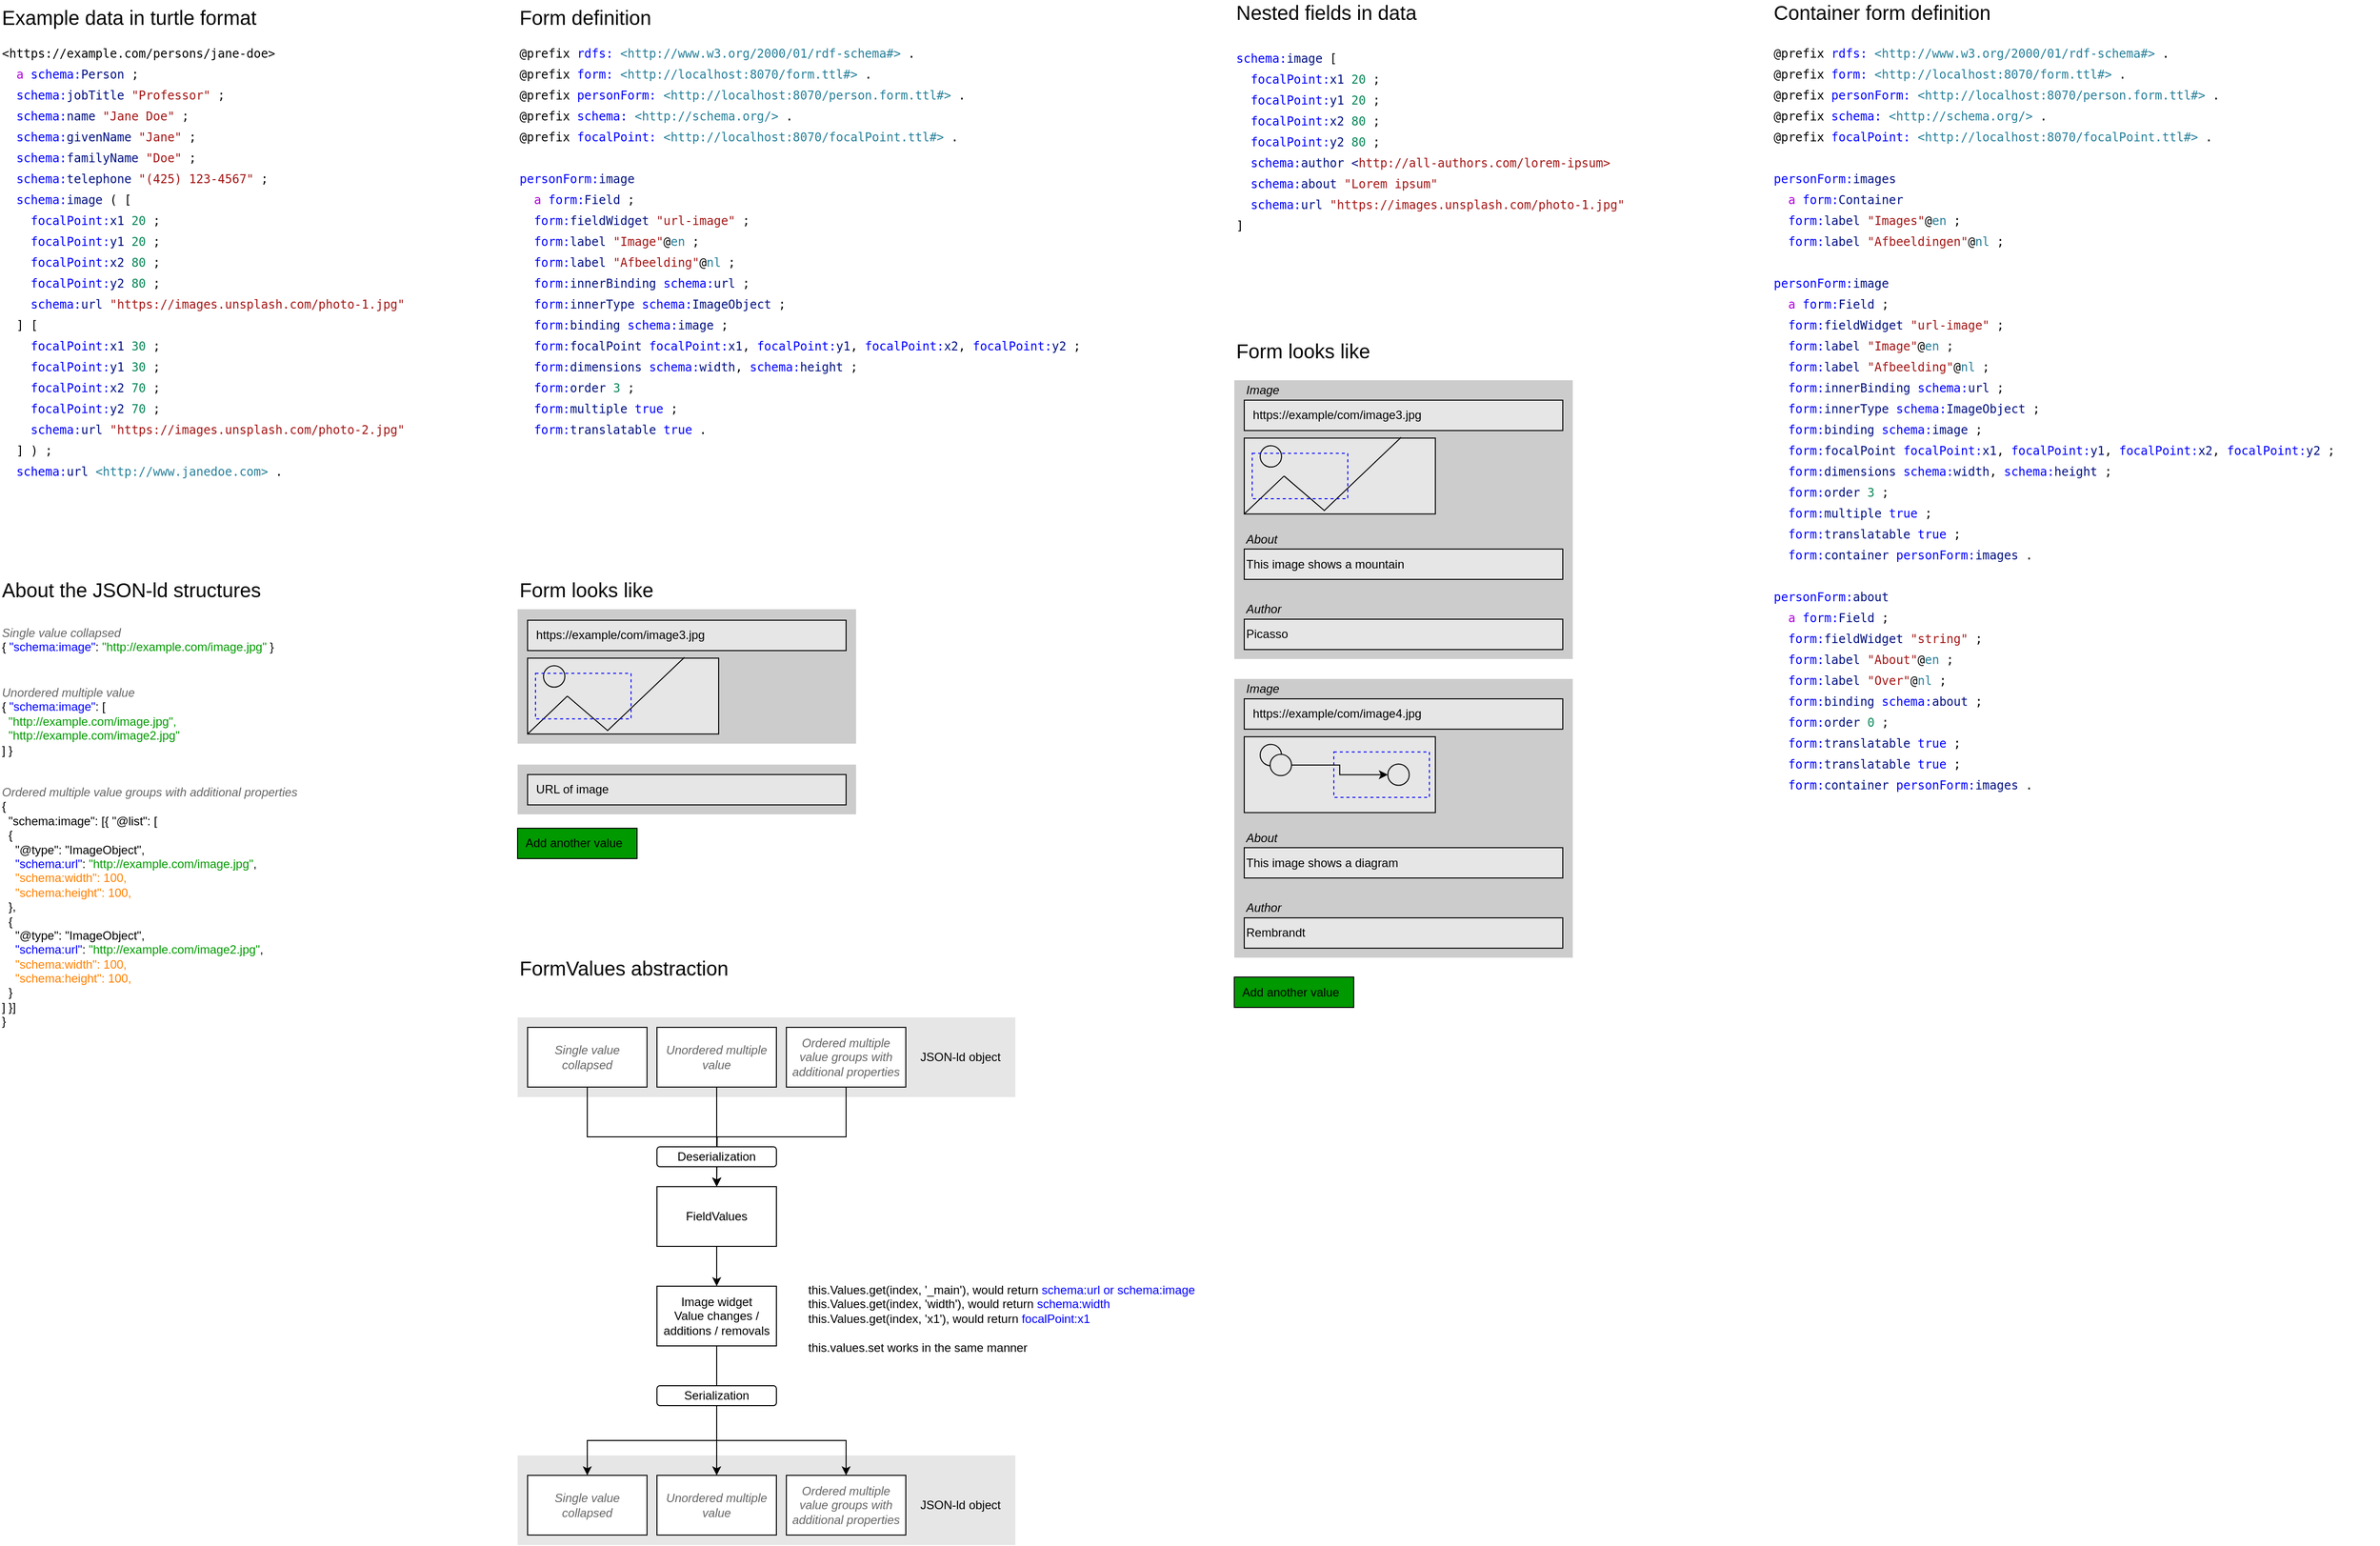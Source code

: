 <mxfile>
    <diagram id="XwklXfNZwkOFuMsSnyTB" name="Page-1">
        <mxGraphModel dx="1659" dy="1068" grid="1" gridSize="10" guides="1" tooltips="1" connect="1" arrows="1" fold="1" page="1" pageScale="1" pageWidth="850" pageHeight="1100" math="0" shadow="0">
            <root>
                <mxCell id="0"/>
                <mxCell id="1" parent="0"/>
                <mxCell id="105" value="" style="rounded=0;whiteSpace=wrap;html=1;dashed=1;align=left;strokeColor=none;fillColor=#CCCCCC;" vertex="1" parent="1">
                    <mxGeometry x="560" y="846.05" width="340" height="50" as="geometry"/>
                </mxCell>
                <mxCell id="32" value="" style="rounded=0;whiteSpace=wrap;html=1;align=center;strokeColor=none;fillColor=#E6E6E6;" vertex="1" parent="1">
                    <mxGeometry x="560" y="1100" width="500" height="80" as="geometry"/>
                </mxCell>
                <mxCell id="29" value="" style="rounded=0;whiteSpace=wrap;html=1;align=center;strokeColor=none;fillColor=#E6E6E6;" vertex="1" parent="1">
                    <mxGeometry x="560" y="1540" width="500" height="90" as="geometry"/>
                </mxCell>
                <mxCell id="2" value="&lt;font color=&quot;#666666&quot;&gt;&lt;i&gt;Ordered multiple value groups with additional&amp;nbsp;properties&lt;/i&gt;&lt;/font&gt;&lt;br&gt;{&lt;br&gt;&amp;nbsp; &quot;schema:image&quot;: [{ &quot;@list&quot;: [&lt;br&gt;&amp;nbsp; {&lt;br&gt;&amp;nbsp; &amp;nbsp; &quot;@type&quot;: &quot;ImageObject&quot;,&lt;br&gt;&amp;nbsp; &amp;nbsp; &lt;font color=&quot;#0000ff&quot;&gt;&quot;schema:url&quot;&lt;/font&gt;: &lt;font color=&quot;#009900&quot;&gt;&quot;http://example.com/image.jpg&quot;&lt;/font&gt;,&lt;br&gt;&lt;font color=&quot;#ff8000&quot;&gt;&amp;nbsp; &amp;nbsp; &quot;schema:width&quot;: 100,&lt;br&gt;&amp;nbsp; &amp;nbsp; &quot;schema:height&quot;: 100,&lt;/font&gt;&lt;br&gt;&amp;nbsp; },&lt;br&gt;&amp;nbsp; {&lt;br&gt;&amp;nbsp; &amp;nbsp; &quot;@type&quot;: &quot;ImageObject&quot;,&lt;br&gt;&amp;nbsp; &amp;nbsp; &lt;font color=&quot;#0000ff&quot;&gt;&quot;schema:url&quot;&lt;/font&gt;: &lt;font color=&quot;#009900&quot;&gt;&quot;http://example.com/image2.jpg&quot;&lt;/font&gt;,&lt;br&gt;&amp;nbsp; &amp;nbsp; &lt;font color=&quot;#ff8000&quot;&gt;&quot;schema:width&quot;: 100,&lt;br&gt;&amp;nbsp; &amp;nbsp; &quot;schema:height&quot;: 100,&lt;/font&gt;&lt;br&gt;&amp;nbsp; }&lt;br&gt;] }]&lt;br&gt;}" style="text;html=1;strokeColor=none;fillColor=none;align=left;verticalAlign=top;whiteSpace=wrap;rounded=0;" vertex="1" parent="1">
                    <mxGeometry x="40" y="860" width="380" height="240" as="geometry"/>
                </mxCell>
                <mxCell id="3" value="&lt;i&gt;&lt;font color=&quot;#666666&quot;&gt;Single value collapsed&lt;/font&gt;&lt;br&gt;&lt;/i&gt;{ &lt;font color=&quot;#0000ff&quot;&gt;&quot;schema:image&quot;&lt;/font&gt;: &lt;font color=&quot;#009900&quot;&gt;&quot;http://example.com/image.jpg&quot;&lt;/font&gt; }" style="text;html=1;strokeColor=none;fillColor=none;align=left;verticalAlign=top;whiteSpace=wrap;rounded=0;" vertex="1" parent="1">
                    <mxGeometry x="40" y="700" width="330" height="40" as="geometry"/>
                </mxCell>
                <mxCell id="4" value="&lt;i&gt;&lt;font color=&quot;#666666&quot;&gt;Unordered multiple value&lt;br&gt;&lt;/font&gt;&lt;/i&gt;{ &lt;font color=&quot;#0000ff&quot;&gt;&quot;schema:image&quot;&lt;/font&gt;: [&lt;br&gt;&amp;nbsp; &lt;font color=&quot;#009900&quot;&gt;&quot;http://example.com/image.jpg&quot;,&lt;br&gt;&amp;nbsp; &quot;http://example.com/image2.jpg&quot;&lt;/font&gt;&lt;br&gt;] }" style="text;html=1;strokeColor=none;fillColor=none;align=left;verticalAlign=top;whiteSpace=wrap;rounded=0;" vertex="1" parent="1">
                    <mxGeometry x="40" y="760" width="330" height="80" as="geometry"/>
                </mxCell>
                <mxCell id="22" style="edgeStyle=orthogonalEdgeStyle;rounded=0;orthogonalLoop=1;jettySize=auto;html=1;exitX=0.5;exitY=1;exitDx=0;exitDy=0;entryX=0.5;entryY=0;entryDx=0;entryDy=0;" edge="1" parent="1" source="6" target="24">
                    <mxGeometry relative="1" as="geometry">
                        <mxPoint x="760.0" y="1520" as="targetPoint"/>
                    </mxGeometry>
                </mxCell>
                <mxCell id="6" value="Image widget&lt;br&gt;Value changes / additions / removals" style="rounded=0;whiteSpace=wrap;html=1;align=center;" vertex="1" parent="1">
                    <mxGeometry x="700" y="1370" width="120" height="60" as="geometry"/>
                </mxCell>
                <mxCell id="13" style="edgeStyle=orthogonalEdgeStyle;rounded=0;orthogonalLoop=1;jettySize=auto;html=1;exitX=0.5;exitY=1;exitDx=0;exitDy=0;entryX=0.5;entryY=0;entryDx=0;entryDy=0;" edge="1" parent="1" source="7" target="10">
                    <mxGeometry relative="1" as="geometry"/>
                </mxCell>
                <mxCell id="7" value="&lt;i style=&quot;text-align: left&quot;&gt;&lt;font color=&quot;#666666&quot;&gt;Single value collapsed&lt;/font&gt;&lt;br&gt;&lt;/i&gt;" style="rounded=0;whiteSpace=wrap;html=1;align=center;" vertex="1" parent="1">
                    <mxGeometry x="570" y="1110" width="120" height="60" as="geometry"/>
                </mxCell>
                <mxCell id="14" style="edgeStyle=orthogonalEdgeStyle;rounded=0;orthogonalLoop=1;jettySize=auto;html=1;exitX=0.5;exitY=1;exitDx=0;exitDy=0;" edge="1" parent="1" source="8">
                    <mxGeometry relative="1" as="geometry">
                        <mxPoint x="760" y="1270" as="targetPoint"/>
                    </mxGeometry>
                </mxCell>
                <mxCell id="8" value="&lt;i style=&quot;text-align: left&quot;&gt;&lt;font color=&quot;#666666&quot;&gt;Unordered multiple value&lt;br&gt;&lt;/font&gt;&lt;/i&gt;" style="rounded=0;whiteSpace=wrap;html=1;align=center;" vertex="1" parent="1">
                    <mxGeometry x="700" y="1110" width="120" height="60" as="geometry"/>
                </mxCell>
                <mxCell id="15" style="edgeStyle=orthogonalEdgeStyle;rounded=0;orthogonalLoop=1;jettySize=auto;html=1;exitX=0.5;exitY=1;exitDx=0;exitDy=0;" edge="1" parent="1" source="9">
                    <mxGeometry relative="1" as="geometry">
                        <mxPoint x="760" y="1270" as="targetPoint"/>
                    </mxGeometry>
                </mxCell>
                <mxCell id="9" value="&lt;font color=&quot;#666666&quot; style=&quot;text-align: left&quot;&gt;&lt;i&gt;Ordered multiple value groups with additional&amp;nbsp;properties&lt;/i&gt;&lt;/font&gt;" style="rounded=0;whiteSpace=wrap;html=1;align=center;" vertex="1" parent="1">
                    <mxGeometry x="830" y="1110" width="120" height="60" as="geometry"/>
                </mxCell>
                <mxCell id="28" style="edgeStyle=orthogonalEdgeStyle;rounded=0;orthogonalLoop=1;jettySize=auto;html=1;exitX=0.5;exitY=1;exitDx=0;exitDy=0;entryX=0.5;entryY=0;entryDx=0;entryDy=0;" edge="1" parent="1" source="10" target="6">
                    <mxGeometry relative="1" as="geometry"/>
                </mxCell>
                <mxCell id="10" value="FieldValues" style="rounded=0;whiteSpace=wrap;html=1;align=center;" vertex="1" parent="1">
                    <mxGeometry x="700" y="1270" width="120" height="60" as="geometry"/>
                </mxCell>
                <mxCell id="11" value="this.Values.get(index, '_main'), would return &lt;font color=&quot;#0000ff&quot;&gt;schema:url or schema:image&lt;br&gt;&lt;/font&gt;this.Values.get(index, 'width'), would return&amp;nbsp;&lt;font color=&quot;#0000ff&quot;&gt;schema:width&lt;br&gt;&lt;/font&gt;this.Values.get(index, 'x1'), would return&amp;nbsp;&lt;font color=&quot;#0000ff&quot;&gt;focalPoint:x1&lt;br&gt;&lt;/font&gt;&lt;br&gt;this.values.set works in the same manner" style="text;html=1;strokeColor=none;fillColor=none;align=left;verticalAlign=top;whiteSpace=wrap;rounded=0;" vertex="1" parent="1">
                    <mxGeometry x="850" y="1360" width="400" height="80" as="geometry"/>
                </mxCell>
                <mxCell id="12" value="&lt;font color=&quot;#666666&quot;&gt;&lt;div style=&quot;color: rgb(204 , 204 , 204) ; background-color: rgb(36 , 36 , 36) ; font-family: &amp;#34;droid sans mono&amp;#34; , monospace , monospace , &amp;#34;droid sans fallback&amp;#34; ; line-height: 21px&quot;&gt;&lt;div style=&quot;color: rgb(0 , 0 , 0) ; background-color: rgb(255 , 255 , 255) ; font-family: &amp;#34;droid sans mono&amp;#34; , monospace , monospace , &amp;#34;droid sans fallback&amp;#34; ; line-height: 21px&quot;&gt;&lt;div&gt;@prefix &lt;span style=&quot;color: #0000ff&quot;&gt;rdfs:&lt;/span&gt;          &lt;span style=&quot;color: #267f99&quot;&gt;&amp;lt;http://www.w3.org/2000/01/rdf-schema#&amp;gt;&lt;/span&gt; .&lt;/div&gt;&lt;div&gt;@prefix &lt;span style=&quot;color: #0000ff&quot;&gt;form:&lt;/span&gt;          &lt;span style=&quot;color: #267f99&quot;&gt;&amp;lt;http://localhost:8070/form.ttl#&amp;gt;&lt;/span&gt; .&lt;/div&gt;&lt;div&gt;@prefix &lt;span style=&quot;color: #0000ff&quot;&gt;personForm:&lt;/span&gt;    &lt;span style=&quot;color: #267f99&quot;&gt;&amp;lt;http://localhost:8070/person.form.ttl#&amp;gt;&lt;/span&gt; .&lt;/div&gt;&lt;div&gt;@prefix &lt;span style=&quot;color: #0000ff&quot;&gt;schema:&lt;/span&gt;        &lt;span style=&quot;color: #267f99&quot;&gt;&amp;lt;http://schema.org/&amp;gt;&lt;/span&gt; .&lt;/div&gt;&lt;div&gt;@prefix &lt;span style=&quot;color: #0000ff&quot;&gt;focalPoint:&lt;/span&gt;    &lt;span style=&quot;color: #267f99&quot;&gt;&amp;lt;http://localhost:8070/focalPoint.ttl#&amp;gt;&lt;/span&gt; .&lt;/div&gt;&lt;br&gt;&lt;div&gt;&lt;span style=&quot;color: #0000ff&quot;&gt;personForm:&lt;/span&gt;&lt;span style=&quot;color: #001080&quot;&gt;image&lt;/span&gt;&lt;/div&gt;&lt;div&gt;    &lt;span style=&quot;color: #af00db&quot;&gt;&amp;nbsp; a&lt;/span&gt;                                &lt;span style=&quot;color: #0000ff&quot;&gt;form:&lt;/span&gt;&lt;span style=&quot;color: #001080&quot;&gt;Field&lt;/span&gt; ;&lt;/div&gt;&lt;div&gt;    &lt;span style=&quot;color: #0000ff&quot;&gt;&amp;nbsp; form:&lt;/span&gt;&lt;span style=&quot;color: #001080&quot;&gt;fieldWidget&lt;/span&gt;        &lt;span style=&quot;color: #a31515&quot;&gt;&quot;url-image&quot;&lt;/span&gt; ;&lt;/div&gt;&lt;div&gt;    &lt;span style=&quot;color: #0000ff&quot;&gt;&amp;nbsp; form:&lt;/span&gt;&lt;span style=&quot;color: #001080&quot;&gt;label&lt;/span&gt;                  &lt;span style=&quot;color: #a31515&quot;&gt;&quot;Image&quot;&lt;/span&gt;@&lt;span style=&quot;color: #267f99&quot;&gt;en&lt;/span&gt; ;&lt;/div&gt;&lt;div&gt;    &lt;span style=&quot;color: #0000ff&quot;&gt;&amp;nbsp; form:&lt;/span&gt;&lt;span style=&quot;color: #001080&quot;&gt;label&lt;/span&gt;                  &lt;span style=&quot;color: #a31515&quot;&gt;&quot;Afbeelding&quot;&lt;/span&gt;@&lt;span style=&quot;color: #267f99&quot;&gt;nl&lt;/span&gt; ;&lt;/div&gt;&lt;div&gt;    &lt;span style=&quot;color: #0000ff&quot;&gt;&amp;nbsp; form:&lt;/span&gt;&lt;span style=&quot;color: #001080&quot;&gt;innerBinding&lt;/span&gt;      &lt;span style=&quot;color: #0000ff&quot;&gt;schema:&lt;/span&gt;&lt;span style=&quot;color: #001080&quot;&gt;url&lt;/span&gt; ;&lt;/div&gt;&lt;div&gt;    &lt;span style=&quot;color: #0000ff&quot;&gt;&amp;nbsp; form:&lt;/span&gt;&lt;span style=&quot;color: #001080&quot;&gt;innerType&lt;/span&gt;          &lt;span style=&quot;color: #0000ff&quot;&gt;schema:&lt;/span&gt;&lt;span style=&quot;color: #001080&quot;&gt;ImageObject&lt;/span&gt; ;&lt;/div&gt;&lt;div&gt;    &lt;span style=&quot;color: #0000ff&quot;&gt;&amp;nbsp; form:&lt;/span&gt;&lt;span style=&quot;color: #001080&quot;&gt;binding&lt;/span&gt;              &lt;span style=&quot;color: #0000ff&quot;&gt;schema:&lt;/span&gt;&lt;span style=&quot;color: #001080&quot;&gt;image&lt;/span&gt; ;&lt;/div&gt;&lt;div&gt;    &lt;span style=&quot;color: #0000ff&quot;&gt;&amp;nbsp; form:&lt;/span&gt;&lt;span style=&quot;color: #001080&quot;&gt;focalPoint&lt;/span&gt;          &lt;span style=&quot;color: #0000ff&quot;&gt;focalPoint:&lt;/span&gt;&lt;span style=&quot;color: #001080&quot;&gt;x1&lt;/span&gt;, &lt;span style=&quot;color: #0000ff&quot;&gt;focalPoint:&lt;/span&gt;&lt;span style=&quot;color: #001080&quot;&gt;y1&lt;/span&gt;, &lt;span style=&quot;color: #0000ff&quot;&gt;focalPoint:&lt;/span&gt;&lt;span style=&quot;color: #001080&quot;&gt;x2&lt;/span&gt;, &lt;span style=&quot;color: #0000ff&quot;&gt;focalPoint:&lt;/span&gt;&lt;span style=&quot;color: #001080&quot;&gt;y2&lt;/span&gt; ;&lt;/div&gt;&lt;div&gt;    &lt;span style=&quot;color: #0000ff&quot;&gt;&amp;nbsp; form:&lt;/span&gt;&lt;span style=&quot;color: #001080&quot;&gt;dimensions&lt;/span&gt;       &lt;span style=&quot;color: #0000ff&quot;&gt;schema:&lt;/span&gt;&lt;span style=&quot;color: #001080&quot;&gt;width&lt;/span&gt;, &lt;span style=&quot;color: #0000ff&quot;&gt;schema:&lt;/span&gt;&lt;span style=&quot;color: #001080&quot;&gt;height&lt;/span&gt; ;&lt;/div&gt;&lt;div&gt;    &lt;span style=&quot;color: #0000ff&quot;&gt;&amp;nbsp; form:&lt;/span&gt;&lt;span style=&quot;color: #001080&quot;&gt;order&lt;/span&gt;                 &lt;span style=&quot;color: #098658&quot;&gt;3&lt;/span&gt; ;&lt;/div&gt;&lt;div&gt;    &lt;span style=&quot;color: #0000ff&quot;&gt;&amp;nbsp; form:&lt;/span&gt;&lt;span style=&quot;color: #001080&quot;&gt;multiple&lt;/span&gt;             &lt;span style=&quot;color: #0000ff&quot;&gt;true&lt;/span&gt; ;&lt;/div&gt;&lt;div&gt;&lt;div&gt;&lt;span style=&quot;color: rgb(0 , 0 , 255)&quot;&gt;&amp;nbsp; form:&lt;/span&gt;&lt;span style=&quot;color: rgb(0 , 16 , 128)&quot;&gt;translatable&lt;/span&gt;       &lt;span style=&quot;color: rgb(0 , 0 , 255)&quot;&gt;true&lt;/span&gt; .&lt;br&gt;&lt;/div&gt;&lt;/div&gt;&lt;br&gt;&lt;br&gt;&lt;/div&gt;&lt;/div&gt;&lt;/font&gt;" style="text;html=1;strokeColor=none;fillColor=none;align=left;verticalAlign=top;whiteSpace=wrap;rounded=0;" vertex="1" parent="1">
                    <mxGeometry x="560" y="115" width="610" height="440" as="geometry"/>
                </mxCell>
                <mxCell id="18" value="Deserialization" style="rounded=1;whiteSpace=wrap;html=1;align=center;" vertex="1" parent="1">
                    <mxGeometry x="700" y="1230" width="120" height="20" as="geometry"/>
                </mxCell>
                <mxCell id="26" style="edgeStyle=orthogonalEdgeStyle;rounded=0;orthogonalLoop=1;jettySize=auto;html=1;exitX=0.5;exitY=1;exitDx=0;exitDy=0;" edge="1" parent="1" source="20" target="25">
                    <mxGeometry relative="1" as="geometry"/>
                </mxCell>
                <mxCell id="27" style="edgeStyle=orthogonalEdgeStyle;rounded=0;orthogonalLoop=1;jettySize=auto;html=1;exitX=0.5;exitY=1;exitDx=0;exitDy=0;entryX=0.5;entryY=0;entryDx=0;entryDy=0;" edge="1" parent="1" source="20" target="23">
                    <mxGeometry relative="1" as="geometry"/>
                </mxCell>
                <mxCell id="20" value="Serialization" style="rounded=1;whiteSpace=wrap;html=1;align=center;" vertex="1" parent="1">
                    <mxGeometry x="700" y="1470" width="120" height="20" as="geometry"/>
                </mxCell>
                <mxCell id="23" value="&lt;i style=&quot;text-align: left&quot;&gt;&lt;font color=&quot;#666666&quot;&gt;Single value collapsed&lt;/font&gt;&lt;br&gt;&lt;/i&gt;" style="rounded=0;whiteSpace=wrap;html=1;align=center;" vertex="1" parent="1">
                    <mxGeometry x="570" y="1560" width="120" height="60" as="geometry"/>
                </mxCell>
                <mxCell id="24" value="&lt;i style=&quot;text-align: left&quot;&gt;&lt;font color=&quot;#666666&quot;&gt;Unordered multiple value&lt;br&gt;&lt;/font&gt;&lt;/i&gt;" style="rounded=0;whiteSpace=wrap;html=1;align=center;" vertex="1" parent="1">
                    <mxGeometry x="700" y="1560" width="120" height="60" as="geometry"/>
                </mxCell>
                <mxCell id="25" value="&lt;font color=&quot;#666666&quot; style=&quot;text-align: left&quot;&gt;&lt;i&gt;Ordered multiple value groups with additional&amp;nbsp;properties&lt;/i&gt;&lt;/font&gt;" style="rounded=0;whiteSpace=wrap;html=1;align=center;" vertex="1" parent="1">
                    <mxGeometry x="830" y="1560" width="120" height="60" as="geometry"/>
                </mxCell>
                <mxCell id="30" value="JSON-ld object" style="text;html=1;strokeColor=none;fillColor=none;align=center;verticalAlign=middle;whiteSpace=wrap;rounded=0;" vertex="1" parent="1">
                    <mxGeometry x="960" y="1580" width="90" height="20" as="geometry"/>
                </mxCell>
                <mxCell id="31" value="JSON-ld object" style="text;html=1;strokeColor=none;fillColor=none;align=center;verticalAlign=middle;whiteSpace=wrap;rounded=0;" vertex="1" parent="1">
                    <mxGeometry x="960" y="1130" width="90" height="20" as="geometry"/>
                </mxCell>
                <mxCell id="33" value="&lt;font style=&quot;font-size: 20px&quot;&gt;About the JSON-ld structures&lt;/font&gt;" style="text;html=1;strokeColor=none;fillColor=none;align=left;verticalAlign=middle;whiteSpace=wrap;rounded=0;" vertex="1" parent="1">
                    <mxGeometry x="40" y="660" width="310" height="20" as="geometry"/>
                </mxCell>
                <mxCell id="34" value="&lt;font style=&quot;font-size: 20px&quot;&gt;Form definition&lt;/font&gt;" style="text;html=1;strokeColor=none;fillColor=none;align=left;verticalAlign=middle;whiteSpace=wrap;rounded=0;" vertex="1" parent="1">
                    <mxGeometry x="560" y="85" width="310" height="20" as="geometry"/>
                </mxCell>
                <mxCell id="35" value="&lt;font style=&quot;font-size: 20px&quot;&gt;FormValues abstraction&lt;/font&gt;" style="text;html=1;strokeColor=none;fillColor=none;align=left;verticalAlign=middle;whiteSpace=wrap;rounded=0;" vertex="1" parent="1">
                    <mxGeometry x="560" y="1040" width="310" height="20" as="geometry"/>
                </mxCell>
                <mxCell id="37" value="&lt;div&gt;&lt;font color=&quot;#666666&quot;&gt;&lt;div&gt;&lt;div style=&quot;color: rgb(204 , 204 , 204) ; background-color: rgb(36 , 36 , 36) ; font-family: &amp;#34;droid sans mono&amp;#34; , monospace , monospace , &amp;#34;droid sans fallback&amp;#34; ; line-height: 21px&quot;&gt;&lt;div&gt;&lt;div style=&quot;color: rgb(0 , 0 , 0) ; background-color: rgb(255 , 255 , 255) ; font-family: &amp;#34;droid sans mono&amp;#34; , monospace , monospace , &amp;#34;droid sans fallback&amp;#34; ; line-height: 21px&quot;&gt;&lt;div&gt;&lt;div style=&quot;font-family: &amp;#34;droid sans mono&amp;#34; , monospace , monospace , &amp;#34;droid sans fallback&amp;#34; ; line-height: 21px&quot;&gt;&lt;div&gt;&amp;lt;https://example.com/persons/jane-doe&amp;gt;&lt;/div&gt;&lt;div&gt;    &lt;span style=&quot;color: #af00db&quot;&gt;&amp;nbsp; a&lt;/span&gt; &lt;span style=&quot;color: #0000ff&quot;&gt;schema:&lt;/span&gt;&lt;span style=&quot;color: #001080&quot;&gt;Person&lt;/span&gt; ;&lt;/div&gt;&lt;div&gt;    &lt;span style=&quot;color: #0000ff&quot;&gt;&amp;nbsp; schema:&lt;/span&gt;&lt;span style=&quot;color: #001080&quot;&gt;jobTitle&lt;/span&gt; &lt;span style=&quot;color: #a31515&quot;&gt;&quot;Professor&quot;&lt;/span&gt; ;&lt;/div&gt;&lt;div&gt;    &lt;span style=&quot;color: #0000ff&quot;&gt;&amp;nbsp; schema:&lt;/span&gt;&lt;span style=&quot;color: #001080&quot;&gt;name&lt;/span&gt; &lt;span style=&quot;color: #a31515&quot;&gt;&quot;Jane Doe&quot;&lt;/span&gt; ;&lt;/div&gt;&lt;div&gt;    &lt;span style=&quot;color: #0000ff&quot;&gt;&amp;nbsp; schema:&lt;/span&gt;&lt;span style=&quot;color: #001080&quot;&gt;givenName&lt;/span&gt; &lt;span style=&quot;color: #a31515&quot;&gt;&quot;Jane&quot;&lt;/span&gt; ;&lt;/div&gt;&lt;div&gt;    &lt;span style=&quot;color: #0000ff&quot;&gt;&amp;nbsp; schema:&lt;/span&gt;&lt;span style=&quot;color: #001080&quot;&gt;familyName&lt;/span&gt; &lt;span style=&quot;color: #a31515&quot;&gt;&quot;Doe&quot;&lt;/span&gt; ;&lt;/div&gt;&lt;div&gt;    &lt;span style=&quot;color: #0000ff&quot;&gt;&amp;nbsp; schema:&lt;/span&gt;&lt;span style=&quot;color: #001080&quot;&gt;telephone&lt;/span&gt; &lt;span style=&quot;color: #a31515&quot;&gt;&quot;(425) 123-4567&quot;&lt;/span&gt; ;&lt;/div&gt;&lt;div&gt;    &lt;span style=&quot;color: #0000ff&quot;&gt;&amp;nbsp; schema:&lt;/span&gt;&lt;span style=&quot;color: #001080&quot;&gt;image&lt;/span&gt; ( [&lt;/div&gt;&lt;div&gt;        &lt;span style=&quot;color: #0000ff&quot;&gt;&amp;nbsp; &amp;nbsp; focalPoint:&lt;/span&gt;&lt;span style=&quot;color: #001080&quot;&gt;x1&lt;/span&gt; &lt;span style=&quot;color: #098658&quot;&gt;20&lt;/span&gt; ;&lt;/div&gt;&lt;div&gt;        &lt;span style=&quot;color: #0000ff&quot;&gt;&amp;nbsp; &amp;nbsp; focalPoint:&lt;/span&gt;&lt;span style=&quot;color: #001080&quot;&gt;y1&lt;/span&gt; &lt;span style=&quot;color: #098658&quot;&gt;20&lt;/span&gt; ;&lt;/div&gt;&lt;div&gt;        &lt;span style=&quot;color: #0000ff&quot;&gt;&amp;nbsp; &amp;nbsp; focalPoint:&lt;/span&gt;&lt;span style=&quot;color: #001080&quot;&gt;x2&lt;/span&gt; &lt;span style=&quot;color: #098658&quot;&gt;80&lt;/span&gt; ;&lt;/div&gt;&lt;div&gt;        &lt;span style=&quot;color: #0000ff&quot;&gt;&amp;nbsp; &amp;nbsp; focalPoint:&lt;/span&gt;&lt;span style=&quot;color: #001080&quot;&gt;y2&lt;/span&gt; &lt;span style=&quot;color: #098658&quot;&gt;80&lt;/span&gt; ;&lt;/div&gt;&lt;div&gt;        &lt;span style=&quot;color: #0000ff&quot;&gt;&amp;nbsp; &amp;nbsp; schema:&lt;/span&gt;&lt;span style=&quot;color: #001080&quot;&gt;url&lt;/span&gt; &lt;span style=&quot;color: #a31515&quot;&gt;&quot;https://images.unsplash.com/photo-1.jpg&quot;&lt;/span&gt;&lt;/div&gt;&lt;div&gt;&amp;nbsp; ] [&lt;/div&gt;&lt;div&gt;        &lt;span style=&quot;color: #0000ff&quot;&gt;&amp;nbsp; &amp;nbsp; focalPoint:&lt;/span&gt;&lt;span style=&quot;color: #001080&quot;&gt;x1&lt;/span&gt; &lt;span style=&quot;color: #098658&quot;&gt;30&lt;/span&gt; ;&lt;/div&gt;&lt;div&gt;        &lt;span style=&quot;color: #0000ff&quot;&gt;&amp;nbsp; &amp;nbsp; focalPoint:&lt;/span&gt;&lt;span style=&quot;color: #001080&quot;&gt;y1&lt;/span&gt; &lt;span style=&quot;color: #098658&quot;&gt;30&lt;/span&gt; ;&lt;/div&gt;&lt;div&gt;        &lt;span style=&quot;color: #0000ff&quot;&gt;&amp;nbsp; &amp;nbsp; focalPoint:&lt;/span&gt;&lt;span style=&quot;color: #001080&quot;&gt;x2&lt;/span&gt; &lt;span style=&quot;color: #098658&quot;&gt;70&lt;/span&gt; ;&lt;/div&gt;&lt;div&gt;        &lt;span style=&quot;color: #0000ff&quot;&gt;&amp;nbsp; &amp;nbsp; focalPoint:&lt;/span&gt;&lt;span style=&quot;color: #001080&quot;&gt;y2&lt;/span&gt; &lt;span style=&quot;color: #098658&quot;&gt;70&lt;/span&gt; ;&lt;/div&gt;&lt;div&gt;        &lt;span style=&quot;color: #0000ff&quot;&gt;&amp;nbsp; &amp;nbsp; schema:&lt;/span&gt;&lt;span style=&quot;color: #001080&quot;&gt;url&lt;/span&gt; &lt;span style=&quot;color: #a31515&quot;&gt;&quot;https://images.unsplash.com/photo-2.jpg&quot;&lt;/span&gt;&lt;/div&gt;&lt;div&gt;&amp;nbsp; ] ) ;&lt;/div&gt;&lt;div&gt;    &lt;span style=&quot;color: #0000ff&quot;&gt;&amp;nbsp; schema:&lt;/span&gt;&lt;span style=&quot;color: #001080&quot;&gt;url&lt;/span&gt; &lt;span style=&quot;color: #267f99&quot;&gt;&amp;lt;http://www.janedoe.com&amp;gt;&lt;/span&gt; .&lt;/div&gt;&lt;br&gt;&lt;/div&gt;&lt;/div&gt;&lt;/div&gt;&lt;/div&gt;&lt;/div&gt;&lt;/div&gt;&lt;/font&gt;&lt;/div&gt;" style="text;html=1;strokeColor=none;fillColor=none;align=left;verticalAlign=top;whiteSpace=wrap;rounded=0;" vertex="1" parent="1">
                    <mxGeometry x="40" y="115" width="410" height="440" as="geometry"/>
                </mxCell>
                <mxCell id="38" value="&lt;font style=&quot;font-size: 20px&quot;&gt;Example data in turtle format&lt;/font&gt;" style="text;html=1;strokeColor=none;fillColor=none;align=left;verticalAlign=middle;whiteSpace=wrap;rounded=0;" vertex="1" parent="1">
                    <mxGeometry x="40" y="85" width="310" height="20" as="geometry"/>
                </mxCell>
                <mxCell id="39" value="&lt;div style=&quot;background-color: rgb(36 , 36 , 36) ; font-family: &amp;#34;droid sans mono&amp;#34; , monospace , monospace , &amp;#34;droid sans fallback&amp;#34; ; line-height: 21px&quot;&gt;&lt;div style=&quot;background-color: rgb(255 , 255 , 255) ; font-family: &amp;#34;droid sans mono&amp;#34; , monospace , monospace , &amp;#34;droid sans fallback&amp;#34; ; line-height: 21px&quot;&gt;&lt;div style=&quot;font-family: &amp;#34;droid sans mono&amp;#34; , monospace , monospace , &amp;#34;droid sans fallback&amp;#34; ; line-height: 21px&quot;&gt;&lt;div style=&quot;color: rgb(0 , 0 , 0)&quot;&gt;&lt;span style=&quot;color: rgb(0 , 0 , 255)&quot;&gt;schema:&lt;/span&gt;&lt;span style=&quot;color: rgb(0 , 16 , 128)&quot;&gt;image&lt;/span&gt;&amp;nbsp;[&lt;br&gt;&lt;/div&gt;&lt;div style=&quot;color: rgb(0 , 0 , 0)&quot;&gt;&lt;span style=&quot;color: #0000ff&quot;&gt;&amp;nbsp; focalPoint:&lt;/span&gt;&lt;span style=&quot;color: #001080&quot;&gt;x1&lt;/span&gt; &lt;span style=&quot;color: #098658&quot;&gt;20&lt;/span&gt; ;&lt;/div&gt;&lt;div style=&quot;color: rgb(0 , 0 , 0)&quot;&gt;&lt;span style=&quot;color: #0000ff&quot;&gt;&amp;nbsp; focalPoint:&lt;/span&gt;&lt;span style=&quot;color: #001080&quot;&gt;y1&lt;/span&gt; &lt;span style=&quot;color: #098658&quot;&gt;20&lt;/span&gt; ;&lt;/div&gt;&lt;div style=&quot;color: rgb(0 , 0 , 0)&quot;&gt;&lt;span style=&quot;color: #0000ff&quot;&gt;&amp;nbsp; focalPoint:&lt;/span&gt;&lt;span style=&quot;color: #001080&quot;&gt;x2&lt;/span&gt; &lt;span style=&quot;color: #098658&quot;&gt;80&lt;/span&gt; ;&lt;/div&gt;&lt;div style=&quot;color: rgb(0 , 0 , 0)&quot;&gt;&lt;span style=&quot;color: #0000ff&quot;&gt;&amp;nbsp; focalPoint:&lt;/span&gt;&lt;span style=&quot;color: #001080&quot;&gt;y2&lt;/span&gt; &lt;span style=&quot;color: #098658&quot;&gt;80&lt;/span&gt; ;&lt;/div&gt;&lt;div style=&quot;color: rgb(0 , 0 , 0)&quot;&gt;&amp;nbsp;&amp;nbsp;&lt;span style=&quot;color: rgb(0 , 0 , 255)&quot;&gt;schema:&lt;/span&gt;&lt;font color=&quot;#001080&quot;&gt;author &amp;lt;&lt;/font&gt;&lt;span style=&quot;color: rgb(163 , 21 , 21)&quot;&gt;http://all-authors.com/lorem-ipsum&amp;gt;&lt;/span&gt;&lt;/div&gt;&lt;div&gt;&amp;nbsp;&amp;nbsp;&lt;span style=&quot;color: rgb(0 , 0 , 255)&quot;&gt;schema:&lt;/span&gt;&lt;font color=&quot;#001080&quot;&gt;about&amp;nbsp;&lt;/font&gt;&lt;span style=&quot;color: rgb(163 , 21 , 21)&quot;&gt;&quot;Lorem ipsum&quot;&lt;/span&gt;&lt;/div&gt;&lt;div style=&quot;color: rgb(0 , 0 , 0)&quot;&gt;&lt;span style=&quot;color: #0000ff&quot;&gt;&amp;nbsp; schema:&lt;/span&gt;&lt;span style=&quot;color: #001080&quot;&gt;url&lt;/span&gt; &lt;span style=&quot;color: #a31515&quot;&gt;&quot;https://images.unsplash.com/photo-1.jpg&quot;&lt;/span&gt;&lt;/div&gt;&lt;div style=&quot;color: rgb(0 , 0 , 0)&quot;&gt;]&lt;/div&gt;&lt;/div&gt;&lt;/div&gt;&lt;/div&gt;" style="text;html=1;strokeColor=none;fillColor=none;align=left;verticalAlign=top;whiteSpace=wrap;rounded=0;" vertex="1" parent="1">
                    <mxGeometry x="1280" y="120" width="410" height="200" as="geometry"/>
                </mxCell>
                <mxCell id="40" value="&lt;font style=&quot;font-size: 20px&quot;&gt;Nested fields in data&lt;/font&gt;" style="text;html=1;strokeColor=none;fillColor=none;align=left;verticalAlign=middle;whiteSpace=wrap;rounded=0;" vertex="1" parent="1">
                    <mxGeometry x="1280" y="80" width="310" height="20" as="geometry"/>
                </mxCell>
                <mxCell id="41" value="&lt;font style=&quot;font-size: 20px&quot;&gt;Form looks like&lt;/font&gt;" style="text;html=1;strokeColor=none;fillColor=none;align=left;verticalAlign=middle;whiteSpace=wrap;rounded=0;" vertex="1" parent="1">
                    <mxGeometry x="560" y="660" width="310" height="20" as="geometry"/>
                </mxCell>
                <mxCell id="68" value="&lt;font style=&quot;font-size: 20px&quot;&gt;Form looks like&lt;/font&gt;" style="text;html=1;strokeColor=none;fillColor=none;align=left;verticalAlign=middle;whiteSpace=wrap;rounded=0;" vertex="1" parent="1">
                    <mxGeometry x="1280" y="420" width="310" height="20" as="geometry"/>
                </mxCell>
                <mxCell id="69" value="&amp;nbsp; Add another value" style="rounded=0;whiteSpace=wrap;html=1;align=left;fillColor=#009900;" vertex="1" parent="1">
                    <mxGeometry x="1280" y="1059.52" width="120" height="30.48" as="geometry"/>
                </mxCell>
                <mxCell id="78" value="" style="group" vertex="1" connectable="0" parent="1">
                    <mxGeometry x="1280" y="460" width="340" height="280" as="geometry"/>
                </mxCell>
                <mxCell id="77" value="" style="rounded=0;whiteSpace=wrap;html=1;dashed=1;align=left;strokeColor=none;fillColor=#CCCCCC;" vertex="1" parent="78">
                    <mxGeometry width="340" height="280" as="geometry"/>
                </mxCell>
                <mxCell id="59" value="&amp;nbsp; https://example/com/image3.jpg" style="rounded=0;whiteSpace=wrap;html=1;fillColor=#E6E6E6;align=left;" vertex="1" parent="78">
                    <mxGeometry x="10" y="20" width="320" height="30.476" as="geometry"/>
                </mxCell>
                <mxCell id="61" value="" style="rounded=0;whiteSpace=wrap;html=1;fillColor=#E6E6E6;align=left;" vertex="1" parent="78">
                    <mxGeometry x="10" y="58.095" width="192" height="76.19" as="geometry"/>
                </mxCell>
                <mxCell id="62" value="" style="endArrow=none;html=1;" edge="1" parent="78">
                    <mxGeometry x="10" y="20" width="50" height="50" as="geometry">
                        <mxPoint x="10" y="134.286" as="sourcePoint"/>
                        <mxPoint x="50" y="96.19" as="targetPoint"/>
                    </mxGeometry>
                </mxCell>
                <mxCell id="63" value="" style="endArrow=none;html=1;entryX=0.396;entryY=1;entryDx=0;entryDy=0;entryPerimeter=0;" edge="1" parent="78">
                    <mxGeometry x="10" y="20" width="50" height="50" as="geometry">
                        <mxPoint x="50" y="96.19" as="sourcePoint"/>
                        <mxPoint x="90.032" y="130.476" as="targetPoint"/>
                    </mxGeometry>
                </mxCell>
                <mxCell id="64" value="" style="endArrow=none;html=1;" edge="1" parent="78">
                    <mxGeometry x="10" y="20" width="50" height="50" as="geometry">
                        <mxPoint x="90" y="131.238" as="sourcePoint"/>
                        <mxPoint x="167.6" y="57.333" as="targetPoint"/>
                    </mxGeometry>
                </mxCell>
                <mxCell id="65" value="" style="ellipse;whiteSpace=wrap;html=1;aspect=fixed;fillColor=#E6E6E6;align=left;" vertex="1" parent="78">
                    <mxGeometry x="26" y="65.714" width="21.474" height="21.474" as="geometry"/>
                </mxCell>
                <mxCell id="66" value="" style="rounded=0;whiteSpace=wrap;html=1;dashed=1;strokeColor=#0000FF;fillColor=none;align=left;" vertex="1" parent="78">
                    <mxGeometry x="18" y="73.333" width="96" height="45.714" as="geometry"/>
                </mxCell>
                <mxCell id="72" value="This image shows a mountain" style="rounded=0;whiteSpace=wrap;html=1;fillColor=#E6E6E6;align=left;" vertex="1" parent="78">
                    <mxGeometry x="10" y="169.52" width="320" height="30.476" as="geometry"/>
                </mxCell>
                <mxCell id="73" value="&lt;font style=&quot;font-size: 12px&quot;&gt;&lt;i&gt;Image&lt;/i&gt;&lt;/font&gt;" style="text;html=1;strokeColor=none;fillColor=none;align=left;verticalAlign=middle;whiteSpace=wrap;rounded=0;" vertex="1" parent="78">
                    <mxGeometry x="10" width="310" height="20" as="geometry"/>
                </mxCell>
                <mxCell id="74" value="&lt;font style=&quot;font-size: 12px&quot;&gt;&lt;i&gt;About&lt;/i&gt;&lt;/font&gt;" style="text;html=1;strokeColor=none;fillColor=none;align=left;verticalAlign=middle;whiteSpace=wrap;rounded=0;" vertex="1" parent="78">
                    <mxGeometry x="10" y="149.52" width="310" height="20" as="geometry"/>
                </mxCell>
                <mxCell id="75" value="&lt;font style=&quot;font-size: 12px&quot;&gt;&lt;i&gt;Author&lt;/i&gt;&lt;/font&gt;" style="text;html=1;strokeColor=none;fillColor=none;align=left;verticalAlign=middle;whiteSpace=wrap;rounded=0;" vertex="1" parent="78">
                    <mxGeometry x="10" y="220" width="310" height="20" as="geometry"/>
                </mxCell>
                <mxCell id="76" value="Picasso" style="rounded=0;whiteSpace=wrap;html=1;fillColor=#E6E6E6;align=left;" vertex="1" parent="78">
                    <mxGeometry x="10" y="240" width="320" height="30.476" as="geometry"/>
                </mxCell>
                <mxCell id="79" value="" style="group" vertex="1" connectable="0" parent="1">
                    <mxGeometry x="1280" y="760" width="340" height="280" as="geometry"/>
                </mxCell>
                <mxCell id="80" value="" style="rounded=0;whiteSpace=wrap;html=1;dashed=1;align=left;strokeColor=none;fillColor=#CCCCCC;" vertex="1" parent="79">
                    <mxGeometry width="340" height="280" as="geometry"/>
                </mxCell>
                <mxCell id="81" value="&amp;nbsp; https://example/com/image4.jpg" style="rounded=0;whiteSpace=wrap;html=1;fillColor=#E6E6E6;align=left;" vertex="1" parent="79">
                    <mxGeometry x="10" y="20" width="320" height="30.476" as="geometry"/>
                </mxCell>
                <mxCell id="82" value="" style="rounded=0;whiteSpace=wrap;html=1;fillColor=#E6E6E6;align=left;" vertex="1" parent="79">
                    <mxGeometry x="10" y="58.095" width="192" height="76.19" as="geometry"/>
                </mxCell>
                <mxCell id="86" value="" style="ellipse;whiteSpace=wrap;html=1;aspect=fixed;fillColor=#E6E6E6;align=left;" vertex="1" parent="79">
                    <mxGeometry x="26" y="65.714" width="21.474" height="21.474" as="geometry"/>
                </mxCell>
                <mxCell id="87" value="" style="rounded=0;whiteSpace=wrap;html=1;dashed=1;strokeColor=#0000FF;fillColor=none;align=left;" vertex="1" parent="79">
                    <mxGeometry x="100" y="73.333" width="96" height="45.714" as="geometry"/>
                </mxCell>
                <mxCell id="88" value="This image shows a diagram&amp;nbsp;" style="rounded=0;whiteSpace=wrap;html=1;fillColor=#E6E6E6;align=left;" vertex="1" parent="79">
                    <mxGeometry x="10" y="169.52" width="320" height="30.476" as="geometry"/>
                </mxCell>
                <mxCell id="89" value="&lt;font style=&quot;font-size: 12px&quot;&gt;&lt;i&gt;Image&lt;/i&gt;&lt;/font&gt;" style="text;html=1;strokeColor=none;fillColor=none;align=left;verticalAlign=middle;whiteSpace=wrap;rounded=0;" vertex="1" parent="79">
                    <mxGeometry x="10" width="310" height="20" as="geometry"/>
                </mxCell>
                <mxCell id="90" value="&lt;font style=&quot;font-size: 12px&quot;&gt;&lt;i&gt;About&lt;/i&gt;&lt;/font&gt;" style="text;html=1;strokeColor=none;fillColor=none;align=left;verticalAlign=middle;whiteSpace=wrap;rounded=0;" vertex="1" parent="79">
                    <mxGeometry x="10" y="149.52" width="310" height="20" as="geometry"/>
                </mxCell>
                <mxCell id="91" value="&lt;font style=&quot;font-size: 12px&quot;&gt;&lt;i&gt;Author&lt;/i&gt;&lt;/font&gt;" style="text;html=1;strokeColor=none;fillColor=none;align=left;verticalAlign=middle;whiteSpace=wrap;rounded=0;" vertex="1" parent="79">
                    <mxGeometry x="10" y="220" width="310" height="20" as="geometry"/>
                </mxCell>
                <mxCell id="92" value="Rembrandt" style="rounded=0;whiteSpace=wrap;html=1;fillColor=#E6E6E6;align=left;" vertex="1" parent="79">
                    <mxGeometry x="10" y="240" width="320" height="30.476" as="geometry"/>
                </mxCell>
                <mxCell id="100" style="edgeStyle=orthogonalEdgeStyle;rounded=0;orthogonalLoop=1;jettySize=auto;html=1;exitX=1;exitY=0.5;exitDx=0;exitDy=0;fontColor=#E6E6E6;" edge="1" parent="79" source="98" target="99">
                    <mxGeometry relative="1" as="geometry"/>
                </mxCell>
                <mxCell id="98" value="" style="ellipse;whiteSpace=wrap;html=1;aspect=fixed;fillColor=#E6E6E6;align=left;" vertex="1" parent="79">
                    <mxGeometry x="36" y="75.714" width="21.474" height="21.474" as="geometry"/>
                </mxCell>
                <mxCell id="99" value="" style="ellipse;whiteSpace=wrap;html=1;aspect=fixed;fillColor=#E6E6E6;align=left;" vertex="1" parent="79">
                    <mxGeometry x="154.26" y="85.454" width="21.474" height="21.474" as="geometry"/>
                </mxCell>
                <mxCell id="54" value="&amp;nbsp; Add another value" style="rounded=0;whiteSpace=wrap;html=1;align=left;fillColor=#009900;" vertex="1" parent="1">
                    <mxGeometry x="560" y="910" width="120" height="30.48" as="geometry"/>
                </mxCell>
                <mxCell id="102" value="" style="rounded=0;whiteSpace=wrap;html=1;dashed=1;align=left;strokeColor=none;fillColor=#CCCCCC;" vertex="1" parent="1">
                    <mxGeometry x="560" y="690" width="340" height="135" as="geometry"/>
                </mxCell>
                <mxCell id="42" value="&amp;nbsp; https://example/com/image3.jpg" style="rounded=0;whiteSpace=wrap;html=1;fillColor=#E6E6E6;align=left;" vertex="1" parent="1">
                    <mxGeometry x="570" y="701.05" width="320" height="30.476" as="geometry"/>
                </mxCell>
                <mxCell id="43" value="&amp;nbsp; URL of image" style="rounded=0;whiteSpace=wrap;html=1;fillColor=#E6E6E6;align=left;" vertex="1" parent="1">
                    <mxGeometry x="570" y="856.054" width="320" height="30.476" as="geometry"/>
                </mxCell>
                <mxCell id="44" value="" style="rounded=0;whiteSpace=wrap;html=1;fillColor=#E6E6E6;align=left;" vertex="1" parent="1">
                    <mxGeometry x="570" y="739.145" width="192" height="76.19" as="geometry"/>
                </mxCell>
                <mxCell id="45" value="" style="endArrow=none;html=1;" edge="1" parent="1">
                    <mxGeometry x="570" y="701.05" width="50" height="50" as="geometry">
                        <mxPoint x="570" y="815.336" as="sourcePoint"/>
                        <mxPoint x="610" y="777.24" as="targetPoint"/>
                    </mxGeometry>
                </mxCell>
                <mxCell id="46" value="" style="endArrow=none;html=1;entryX=0.396;entryY=1;entryDx=0;entryDy=0;entryPerimeter=0;" edge="1" parent="1">
                    <mxGeometry x="570" y="701.05" width="50" height="50" as="geometry">
                        <mxPoint x="610" y="777.24" as="sourcePoint"/>
                        <mxPoint x="650.032" y="811.526" as="targetPoint"/>
                    </mxGeometry>
                </mxCell>
                <mxCell id="47" value="" style="endArrow=none;html=1;" edge="1" parent="1">
                    <mxGeometry x="570" y="701.05" width="50" height="50" as="geometry">
                        <mxPoint x="650" y="812.288" as="sourcePoint"/>
                        <mxPoint x="727.6" y="738.383" as="targetPoint"/>
                    </mxGeometry>
                </mxCell>
                <mxCell id="48" value="" style="ellipse;whiteSpace=wrap;html=1;aspect=fixed;fillColor=#E6E6E6;align=left;" vertex="1" parent="1">
                    <mxGeometry x="586" y="746.764" width="21.474" height="21.474" as="geometry"/>
                </mxCell>
                <mxCell id="51" value="" style="rounded=0;whiteSpace=wrap;html=1;dashed=1;strokeColor=#0000FF;fillColor=none;align=left;" vertex="1" parent="1">
                    <mxGeometry x="578" y="754.383" width="96" height="45.714" as="geometry"/>
                </mxCell>
                <mxCell id="106" value="&lt;font color=&quot;#666666&quot;&gt;&lt;div style=&quot;color: rgb(204 , 204 , 204) ; background-color: rgb(36 , 36 , 36) ; font-family: &amp;#34;droid sans mono&amp;#34; , monospace , monospace , &amp;#34;droid sans fallback&amp;#34; ; line-height: 21px&quot;&gt;&lt;div style=&quot;color: rgb(0 , 0 , 0) ; background-color: rgb(255 , 255 , 255) ; font-family: &amp;#34;droid sans mono&amp;#34; , monospace , monospace , &amp;#34;droid sans fallback&amp;#34; ; line-height: 21px&quot;&gt;&lt;div&gt;@prefix &lt;span style=&quot;color: #0000ff&quot;&gt;rdfs:&lt;/span&gt;          &lt;span style=&quot;color: #267f99&quot;&gt;&amp;lt;http://www.w3.org/2000/01/rdf-schema#&amp;gt;&lt;/span&gt; .&lt;/div&gt;&lt;div&gt;@prefix &lt;span style=&quot;color: #0000ff&quot;&gt;form:&lt;/span&gt;          &lt;span style=&quot;color: #267f99&quot;&gt;&amp;lt;http://localhost:8070/form.ttl#&amp;gt;&lt;/span&gt; .&lt;/div&gt;&lt;div&gt;@prefix &lt;span style=&quot;color: #0000ff&quot;&gt;personForm:&lt;/span&gt;    &lt;span style=&quot;color: #267f99&quot;&gt;&amp;lt;http://localhost:8070/person.form.ttl#&amp;gt;&lt;/span&gt; .&lt;/div&gt;&lt;div&gt;@prefix &lt;span style=&quot;color: #0000ff&quot;&gt;schema:&lt;/span&gt;        &lt;span style=&quot;color: #267f99&quot;&gt;&amp;lt;http://schema.org/&amp;gt;&lt;/span&gt; .&lt;/div&gt;&lt;div&gt;@prefix &lt;span style=&quot;color: #0000ff&quot;&gt;focalPoint:&lt;/span&gt;    &lt;span style=&quot;color: #267f99&quot;&gt;&amp;lt;http://localhost:8070/focalPoint.ttl#&amp;gt;&lt;/span&gt; .&lt;/div&gt;&lt;br&gt;&lt;/div&gt;&lt;div style=&quot;color: rgb(0 , 0 , 0) ; background-color: rgb(255 , 255 , 255) ; font-family: &amp;#34;droid sans mono&amp;#34; , monospace , monospace , &amp;#34;droid sans fallback&amp;#34; ; line-height: 21px&quot;&gt;&lt;div style=&quot;font-family: &amp;#34;droid sans mono&amp;#34; , monospace , monospace , &amp;#34;droid sans fallback&amp;#34;&quot;&gt;&lt;span style=&quot;color: rgb(0 , 0 , 255)&quot;&gt;personForm:&lt;/span&gt;&lt;span style=&quot;color: rgb(0 , 16 , 128)&quot;&gt;images&lt;/span&gt;&lt;/div&gt;&lt;div style=&quot;font-family: &amp;#34;droid sans mono&amp;#34; , monospace , monospace , &amp;#34;droid sans fallback&amp;#34;&quot;&gt;&lt;span style=&quot;color: rgb(175 , 0 , 219)&quot;&gt;&amp;nbsp; a&lt;/span&gt;&amp;nbsp;&lt;span style=&quot;color: rgb(0 , 0 , 255)&quot;&gt;form:&lt;/span&gt;&lt;span style=&quot;color: rgb(0 , 16 , 128)&quot;&gt;Container&lt;/span&gt;&lt;/div&gt;&lt;div style=&quot;font-family: &amp;#34;droid sans mono&amp;#34; , monospace , monospace , &amp;#34;droid sans fallback&amp;#34;&quot;&gt;&lt;span style=&quot;color: rgb(0 , 0 , 255)&quot;&gt;&amp;nbsp; form:&lt;/span&gt;&lt;span style=&quot;color: rgb(0 , 16 , 128)&quot;&gt;label&lt;/span&gt;&amp;nbsp;&lt;span style=&quot;color: rgb(163 , 21 , 21)&quot;&gt;&quot;Images&quot;&lt;/span&gt;@&lt;span style=&quot;color: rgb(38 , 127 , 153)&quot;&gt;en&lt;/span&gt;&amp;nbsp;;&lt;/div&gt;&lt;div style=&quot;font-family: &amp;#34;droid sans mono&amp;#34; , monospace , monospace , &amp;#34;droid sans fallback&amp;#34;&quot;&gt;&lt;span style=&quot;color: rgb(0 , 0 , 255)&quot;&gt;&amp;nbsp; form:&lt;/span&gt;&lt;span style=&quot;color: rgb(0 , 16 , 128)&quot;&gt;label&lt;/span&gt;&amp;nbsp;&lt;span style=&quot;color: rgb(163 , 21 , 21)&quot;&gt;&quot;Afbeeldingen&quot;&lt;/span&gt;@&lt;span style=&quot;color: rgb(38 , 127 , 153)&quot;&gt;nl&lt;/span&gt;&amp;nbsp;;&lt;/div&gt;&lt;div&gt;&lt;br&gt;&lt;/div&gt;&lt;/div&gt;&lt;div style=&quot;color: rgb(0 , 0 , 0) ; background-color: rgb(255 , 255 , 255) ; font-family: &amp;#34;droid sans mono&amp;#34; , monospace , monospace , &amp;#34;droid sans fallback&amp;#34; ; line-height: 21px&quot;&gt;&lt;div style=&quot;font-family: &amp;#34;droid sans mono&amp;#34; , monospace , monospace , &amp;#34;droid sans fallback&amp;#34; ; line-height: 21px&quot;&gt;&lt;div&gt;&lt;span style=&quot;color: #0000ff&quot;&gt;personForm:&lt;/span&gt;&lt;span style=&quot;color: #001080&quot;&gt;image&lt;/span&gt;&lt;/div&gt;&lt;div&gt;&lt;span style=&quot;color: #af00db&quot;&gt;&amp;nbsp; a&lt;/span&gt;                   &lt;span style=&quot;color: #0000ff&quot;&gt;form:&lt;/span&gt;&lt;span style=&quot;color: #001080&quot;&gt;Field&lt;/span&gt; ;&lt;/div&gt;&lt;div&gt;&lt;span style=&quot;color: #0000ff&quot;&gt;&amp;nbsp; form:&lt;/span&gt;&lt;span style=&quot;color: #001080&quot;&gt;fieldWidget&lt;/span&gt;    &lt;span style=&quot;color: #a31515&quot;&gt;&quot;url-image&quot;&lt;/span&gt; ;&lt;/div&gt;&lt;div&gt;&lt;span style=&quot;color: #0000ff&quot;&gt;&amp;nbsp; form:&lt;/span&gt;&lt;span style=&quot;color: #001080&quot;&gt;label&lt;/span&gt;          &lt;span style=&quot;color: #a31515&quot;&gt;&quot;Image&quot;&lt;/span&gt;@&lt;span style=&quot;color: #267f99&quot;&gt;en&lt;/span&gt; ;&lt;/div&gt;&lt;div&gt;&lt;span style=&quot;color: #0000ff&quot;&gt;&amp;nbsp; form:&lt;/span&gt;&lt;span style=&quot;color: #001080&quot;&gt;label&lt;/span&gt;          &lt;span style=&quot;color: #a31515&quot;&gt;&quot;Afbeelding&quot;&lt;/span&gt;@&lt;span style=&quot;color: #267f99&quot;&gt;nl&lt;/span&gt; ;&lt;/div&gt;&lt;div&gt;&lt;span style=&quot;color: #0000ff&quot;&gt;&amp;nbsp; form:&lt;/span&gt;&lt;span style=&quot;color: #001080&quot;&gt;innerBinding&lt;/span&gt;   &lt;span style=&quot;color: #0000ff&quot;&gt;schema:&lt;/span&gt;&lt;span style=&quot;color: #001080&quot;&gt;url&lt;/span&gt; ;&lt;/div&gt;&lt;div&gt;&lt;span style=&quot;color: #0000ff&quot;&gt;&amp;nbsp; form:&lt;/span&gt;&lt;span style=&quot;color: #001080&quot;&gt;innerType&lt;/span&gt;      &lt;span style=&quot;color: #0000ff&quot;&gt;schema:&lt;/span&gt;&lt;span style=&quot;color: #001080&quot;&gt;ImageObject&lt;/span&gt; ;&lt;/div&gt;&lt;div&gt;&lt;span style=&quot;color: #0000ff&quot;&gt;&amp;nbsp; form:&lt;/span&gt;&lt;span style=&quot;color: #001080&quot;&gt;binding&lt;/span&gt;        &lt;span style=&quot;color: #0000ff&quot;&gt;schema:&lt;/span&gt;&lt;span style=&quot;color: #001080&quot;&gt;image&lt;/span&gt; ;&lt;/div&gt;&lt;div&gt;&lt;span style=&quot;color: #0000ff&quot;&gt;&amp;nbsp; form:&lt;/span&gt;&lt;span style=&quot;color: #001080&quot;&gt;focalPoint&lt;/span&gt;     &lt;span style=&quot;color: #0000ff&quot;&gt;focalPoint:&lt;/span&gt;&lt;span style=&quot;color: #001080&quot;&gt;x1&lt;/span&gt;, &lt;span style=&quot;color: #0000ff&quot;&gt;focalPoint:&lt;/span&gt;&lt;span style=&quot;color: #001080&quot;&gt;y1&lt;/span&gt;, &lt;span style=&quot;color: #0000ff&quot;&gt;focalPoint:&lt;/span&gt;&lt;span style=&quot;color: #001080&quot;&gt;x2&lt;/span&gt;, &lt;span style=&quot;color: #0000ff&quot;&gt;focalPoint:&lt;/span&gt;&lt;span style=&quot;color: #001080&quot;&gt;y2&lt;/span&gt; ;&lt;/div&gt;&lt;div&gt;&lt;span style=&quot;color: #0000ff&quot;&gt;&amp;nbsp; form:&lt;/span&gt;&lt;span style=&quot;color: #001080&quot;&gt;dimensions&lt;/span&gt;     &lt;span style=&quot;color: #0000ff&quot;&gt;schema:&lt;/span&gt;&lt;span style=&quot;color: #001080&quot;&gt;width&lt;/span&gt;, &lt;span style=&quot;color: #0000ff&quot;&gt;schema:&lt;/span&gt;&lt;span style=&quot;color: #001080&quot;&gt;height&lt;/span&gt; ;&lt;/div&gt;&lt;div&gt;&lt;span style=&quot;color: #0000ff&quot;&gt;&amp;nbsp; form:&lt;/span&gt;&lt;span style=&quot;color: #001080&quot;&gt;order&lt;/span&gt;          &lt;span style=&quot;color: #098658&quot;&gt;3&lt;/span&gt; ;&lt;/div&gt;&lt;div&gt;&lt;span style=&quot;color: #0000ff&quot;&gt;&amp;nbsp; form:&lt;/span&gt;&lt;span style=&quot;color: #001080&quot;&gt;multiple&lt;/span&gt;       &lt;span style=&quot;color: #0000ff&quot;&gt;true&lt;/span&gt; ;&lt;/div&gt;&lt;div&gt;&lt;span style=&quot;color: #0000ff&quot;&gt;&amp;nbsp; form:&lt;/span&gt;&lt;span style=&quot;color: #001080&quot;&gt;translatable&lt;/span&gt;   &lt;span style=&quot;color: #0000ff&quot;&gt;true&lt;/span&gt; ;&lt;/div&gt;&lt;div&gt;&lt;span style=&quot;color: #0000ff&quot;&gt;&amp;nbsp; form:&lt;/span&gt;&lt;span style=&quot;color: #001080&quot;&gt;container&lt;/span&gt;      &lt;span style=&quot;color: #0000ff&quot;&gt;personForm:&lt;/span&gt;&lt;span style=&quot;color: #001080&quot;&gt;images&lt;/span&gt; .&lt;/div&gt;&lt;br&gt;&lt;div&gt;&lt;span style=&quot;color: #0000ff&quot;&gt;personForm:&lt;/span&gt;&lt;span style=&quot;color: #001080&quot;&gt;about&lt;/span&gt;&lt;/div&gt;&lt;div&gt;&lt;span style=&quot;color: #af00db&quot;&gt;&amp;nbsp; a&lt;/span&gt;                 &lt;span style=&quot;color: #0000ff&quot;&gt;form:&lt;/span&gt;&lt;span style=&quot;color: #001080&quot;&gt;Field&lt;/span&gt; ;&lt;/div&gt;&lt;div&gt;&lt;span style=&quot;color: #0000ff&quot;&gt;&amp;nbsp; form:&lt;/span&gt;&lt;span style=&quot;color: #001080&quot;&gt;fieldWidget&lt;/span&gt;  &lt;span style=&quot;color: #a31515&quot;&gt;&quot;string&quot;&lt;/span&gt; ;&lt;/div&gt;&lt;div&gt;&lt;span style=&quot;color: #0000ff&quot;&gt;&amp;nbsp; form:&lt;/span&gt;&lt;span style=&quot;color: #001080&quot;&gt;label&lt;/span&gt;        &lt;span style=&quot;color: #a31515&quot;&gt;&quot;About&quot;&lt;/span&gt;@&lt;span style=&quot;color: #267f99&quot;&gt;en&lt;/span&gt; ;&lt;/div&gt;&lt;div&gt;&lt;span style=&quot;color: #0000ff&quot;&gt;&amp;nbsp; form:&lt;/span&gt;&lt;span style=&quot;color: #001080&quot;&gt;label&lt;/span&gt;        &lt;span style=&quot;color: #a31515&quot;&gt;&quot;Over&quot;&lt;/span&gt;@&lt;span style=&quot;color: #267f99&quot;&gt;nl&lt;/span&gt; ;&lt;/div&gt;&lt;div&gt;&lt;span style=&quot;color: #0000ff&quot;&gt;&amp;nbsp; form:&lt;/span&gt;&lt;span style=&quot;color: #001080&quot;&gt;binding&lt;/span&gt;      &lt;span style=&quot;color: #0000ff&quot;&gt;schema:&lt;/span&gt;&lt;span style=&quot;color: #001080&quot;&gt;about&lt;/span&gt; ;&lt;/div&gt;&lt;div&gt;&lt;span style=&quot;color: #0000ff&quot;&gt;&amp;nbsp; form:&lt;/span&gt;&lt;span style=&quot;color: #001080&quot;&gt;order&lt;/span&gt;        &lt;span style=&quot;color: #098658&quot;&gt;0&lt;/span&gt; ;&lt;/div&gt;&lt;div&gt;&lt;span style=&quot;color: #0000ff&quot;&gt;&amp;nbsp; form:&lt;/span&gt;&lt;span style=&quot;color: #001080&quot;&gt;translatable&lt;/span&gt; &lt;span style=&quot;color: #0000ff&quot;&gt;true&lt;/span&gt; ;&lt;/div&gt;&lt;div&gt;&lt;span style=&quot;color: #0000ff&quot;&gt;&amp;nbsp; form:&lt;/span&gt;&lt;span style=&quot;color: #001080&quot;&gt;translatable&lt;/span&gt;   &lt;span style=&quot;color: #0000ff&quot;&gt;true&lt;/span&gt; ;&lt;/div&gt;&lt;div&gt;&lt;span style=&quot;color: #0000ff&quot;&gt;&amp;nbsp; form:&lt;/span&gt;&lt;span style=&quot;color: #001080&quot;&gt;container&lt;/span&gt;      &lt;span style=&quot;color: #0000ff&quot;&gt;personForm:&lt;/span&gt;&lt;span style=&quot;color: #001080&quot;&gt;images&lt;/span&gt; .&lt;/div&gt;&lt;div&gt;&lt;br&gt;&lt;/div&gt;&lt;/div&gt;&lt;/div&gt;&lt;/div&gt;&lt;/font&gt;" style="text;html=1;strokeColor=none;fillColor=none;align=left;verticalAlign=top;whiteSpace=wrap;rounded=0;" vertex="1" parent="1">
                    <mxGeometry x="1820" y="115" width="610" height="440" as="geometry"/>
                </mxCell>
                <mxCell id="107" value="&lt;font style=&quot;font-size: 20px&quot;&gt;Container form definition&lt;/font&gt;" style="text;html=1;strokeColor=none;fillColor=none;align=left;verticalAlign=middle;whiteSpace=wrap;rounded=0;" vertex="1" parent="1">
                    <mxGeometry x="1820" y="80" width="310" height="20" as="geometry"/>
                </mxCell>
            </root>
        </mxGraphModel>
    </diagram>
</mxfile>